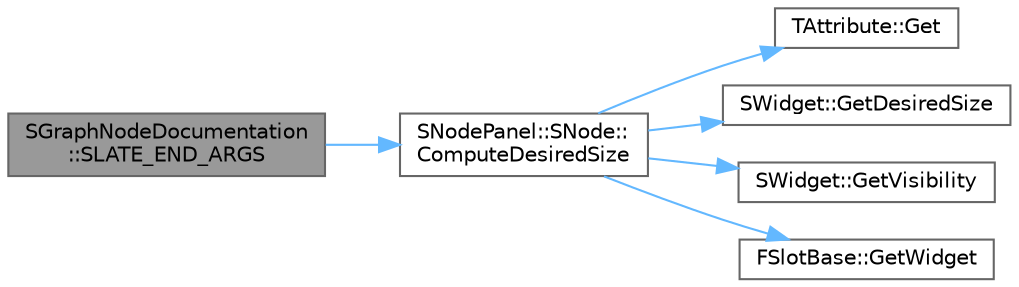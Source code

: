 digraph "SGraphNodeDocumentation::SLATE_END_ARGS"
{
 // INTERACTIVE_SVG=YES
 // LATEX_PDF_SIZE
  bgcolor="transparent";
  edge [fontname=Helvetica,fontsize=10,labelfontname=Helvetica,labelfontsize=10];
  node [fontname=Helvetica,fontsize=10,shape=box,height=0.2,width=0.4];
  rankdir="LR";
  Node1 [id="Node000001",label="SGraphNodeDocumentation\l::SLATE_END_ARGS",height=0.2,width=0.4,color="gray40", fillcolor="grey60", style="filled", fontcolor="black",tooltip=" "];
  Node1 -> Node2 [id="edge1_Node000001_Node000002",color="steelblue1",style="solid",tooltip=" "];
  Node2 [id="Node000002",label="SNodePanel::SNode::\lComputeDesiredSize",height=0.2,width=0.4,color="grey40", fillcolor="white", style="filled",URL="$dd/d6c/classSNodePanel_1_1SNode.html#a9b884babb42fefcc49b78afab600908b",tooltip="A Panel's desired size in the space required to arrange of its children on the screen while respectin..."];
  Node2 -> Node3 [id="edge2_Node000002_Node000003",color="steelblue1",style="solid",tooltip=" "];
  Node3 [id="Node000003",label="TAttribute::Get",height=0.2,width=0.4,color="grey40", fillcolor="white", style="filled",URL="$dd/dcd/classTAttribute.html#a08b5ad02ab005018cef6ed26fd2db616",tooltip="Gets the attribute's current value."];
  Node2 -> Node4 [id="edge3_Node000002_Node000004",color="steelblue1",style="solid",tooltip=" "];
  Node4 [id="Node000004",label="SWidget::GetDesiredSize",height=0.2,width=0.4,color="grey40", fillcolor="white", style="filled",URL="$dd/de2/classSWidget.html#af49ee66cfe6e5a6df17d83b3be3784e7",tooltip=" "];
  Node2 -> Node5 [id="edge4_Node000002_Node000005",color="steelblue1",style="solid",tooltip=" "];
  Node5 [id="Node000005",label="SWidget::GetVisibility",height=0.2,width=0.4,color="grey40", fillcolor="white", style="filled",URL="$dd/de2/classSWidget.html#abb24711724280bd3f68897ff51cccfff",tooltip=" "];
  Node2 -> Node6 [id="edge5_Node000002_Node000006",color="steelblue1",style="solid",tooltip=" "];
  Node6 [id="Node000006",label="FSlotBase::GetWidget",height=0.2,width=0.4,color="grey40", fillcolor="white", style="filled",URL="$dd/d98/classFSlotBase.html#ad1cf25d73f7265511f0e10692705198d",tooltip="Access the widget in the current slot."];
}
